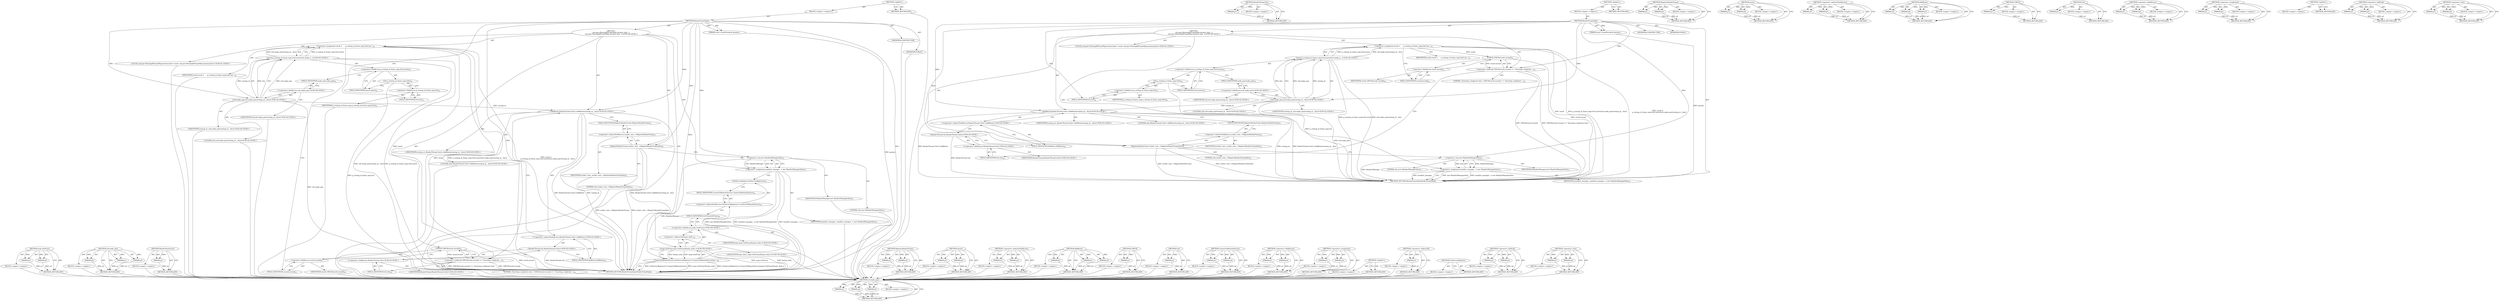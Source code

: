 digraph "&lt;operator&gt;.new" {
vulnerable_98 [label=<(METHOD,std.make_pair)>];
vulnerable_99 [label=<(PARAM,p1)>];
vulnerable_100 [label=<(PARAM,p2)>];
vulnerable_101 [label=<(PARAM,p3)>];
vulnerable_102 [label=<(BLOCK,&lt;empty&gt;,&lt;empty&gt;)>];
vulnerable_103 [label=<(METHOD_RETURN,ANY)>];
vulnerable_124 [label=<(METHOD,RenderThread.Get)>];
vulnerable_125 [label=<(PARAM,p1)>];
vulnerable_126 [label=<(BLOCK,&lt;empty&gt;,&lt;empty&gt;)>];
vulnerable_127 [label=<(METHOD_RETURN,ANY)>];
vulnerable_6 [label=<(METHOD,&lt;global&gt;)<SUB>1</SUB>>];
vulnerable_7 [label=<(BLOCK,&lt;empty&gt;,&lt;empty&gt;)<SUB>1</SUB>>];
vulnerable_8 [label=<(METHOD,RenderFrameImpl)<SUB>1</SUB>>];
vulnerable_9 [label=<(PARAM,const CreateParams&amp; params)<SUB>1</SUB>>];
vulnerable_10 [label="<(BLOCK,{
  std::pair&lt;RoutingIDFrameMap::iterator, bool...,{
  std::pair&lt;RoutingIDFrameMap::iterator, bool...)<SUB>40</SUB>>"];
vulnerable_11 [label="<(LOCAL,std.pair&lt;RoutingIDFrameMap.iterator,bool&gt; result: std.pair&lt;RoutingIDFrameMap.iterator,bool&gt;)<SUB>41</SUB>>"];
vulnerable_12 [label=<(&lt;operator&gt;.assignment,result =
      g_routing_id_frame_map.Get().ins...)<SUB>41</SUB>>];
vulnerable_13 [label=<(IDENTIFIER,result,result =
      g_routing_id_frame_map.Get().ins...)<SUB>41</SUB>>];
vulnerable_14 [label="<(insert,g_routing_id_frame_map.Get().insert(std::make_p...)<SUB>42</SUB>>"];
vulnerable_15 [label=<(&lt;operator&gt;.fieldAccess,g_routing_id_frame_map.Get().insert)<SUB>42</SUB>>];
vulnerable_16 [label=<(Get,g_routing_id_frame_map.Get())<SUB>42</SUB>>];
vulnerable_17 [label=<(&lt;operator&gt;.fieldAccess,g_routing_id_frame_map.Get)<SUB>42</SUB>>];
vulnerable_18 [label=<(IDENTIFIER,g_routing_id_frame_map,g_routing_id_frame_map.Get())<SUB>42</SUB>>];
vulnerable_19 [label=<(FIELD_IDENTIFIER,Get,Get)<SUB>42</SUB>>];
vulnerable_20 [label=<(FIELD_IDENTIFIER,insert,insert)<SUB>42</SUB>>];
vulnerable_21 [label="<(std.make_pair,std::make_pair(routing_id_, this))<SUB>42</SUB>>"];
vulnerable_22 [label="<(&lt;operator&gt;.fieldAccess,std::make_pair)<SUB>42</SUB>>"];
vulnerable_23 [label="<(IDENTIFIER,std,std::make_pair(routing_id_, this))<SUB>42</SUB>>"];
vulnerable_24 [label=<(FIELD_IDENTIFIER,make_pair,make_pair)<SUB>42</SUB>>];
vulnerable_25 [label="<(IDENTIFIER,routing_id_,std::make_pair(routing_id_, this))<SUB>42</SUB>>"];
vulnerable_26 [label="<(LITERAL,this,std::make_pair(routing_id_, this))<SUB>42</SUB>>"];
vulnerable_27 [label=<(&lt;operator&gt;.shiftLeft,CHECK(result.second) &lt;&lt; &quot;Inserting a duplicate ...)<SUB>43</SUB>>];
vulnerable_28 [label=<(CHECK,CHECK(result.second))<SUB>43</SUB>>];
vulnerable_29 [label=<(&lt;operator&gt;.fieldAccess,result.second)<SUB>43</SUB>>];
vulnerable_30 [label=<(IDENTIFIER,result,CHECK(result.second))<SUB>43</SUB>>];
vulnerable_31 [label=<(FIELD_IDENTIFIER,second,second)<SUB>43</SUB>>];
vulnerable_32 [label=<(LITERAL,&quot;Inserting a duplicate item.&quot;,CHECK(result.second) &lt;&lt; &quot;Inserting a duplicate ...)<SUB>43</SUB>>];
vulnerable_33 [label="<(AddRoute,RenderThread::Get()-&gt;AddRoute(routing_id_, this))<SUB>45</SUB>>"];
vulnerable_34 [label="<(&lt;operator&gt;.indirectFieldAccess,RenderThread::Get()-&gt;AddRoute)<SUB>45</SUB>>"];
vulnerable_35 [label="<(RenderThread.Get,RenderThread::Get())<SUB>45</SUB>>"];
vulnerable_36 [label="<(&lt;operator&gt;.fieldAccess,RenderThread::Get)<SUB>45</SUB>>"];
vulnerable_37 [label="<(IDENTIFIER,RenderThread,RenderThread::Get())<SUB>45</SUB>>"];
vulnerable_38 [label=<(FIELD_IDENTIFIER,Get,Get)<SUB>45</SUB>>];
vulnerable_39 [label=<(FIELD_IDENTIFIER,AddRoute,AddRoute)<SUB>45</SUB>>];
vulnerable_40 [label="<(IDENTIFIER,routing_id_,RenderThread::Get()-&gt;AddRoute(routing_id_, this))<SUB>45</SUB>>"];
vulnerable_41 [label="<(LITERAL,this,RenderThread::Get()-&gt;AddRoute(routing_id_, this))<SUB>45</SUB>>"];
vulnerable_42 [label=<(RegisterRenderFrame,render_view_-&gt;RegisterRenderFrame(this))<SUB>47</SUB>>];
vulnerable_43 [label=<(&lt;operator&gt;.indirectFieldAccess,render_view_-&gt;RegisterRenderFrame)<SUB>47</SUB>>];
vulnerable_44 [label=<(IDENTIFIER,render_view_,render_view_-&gt;RegisterRenderFrame(this))<SUB>47</SUB>>];
vulnerable_45 [label=<(FIELD_IDENTIFIER,RegisterRenderFrame,RegisterRenderFrame)<SUB>47</SUB>>];
vulnerable_46 [label=<(LITERAL,this,render_view_-&gt;RegisterRenderFrame(this))<SUB>47</SUB>>];
vulnerable_47 [label=<(&lt;operator&gt;.assignment,manifest_manager_ = new ManifestManager(this))<SUB>57</SUB>>];
vulnerable_48 [label=<(IDENTIFIER,manifest_manager_,manifest_manager_ = new ManifestManager(this))<SUB>57</SUB>>];
vulnerable_49 [label=<(&lt;operator&gt;.new,new ManifestManager(this))<SUB>57</SUB>>];
vulnerable_50 [label=<(IDENTIFIER,ManifestManager,new ManifestManager(this))<SUB>57</SUB>>];
vulnerable_51 [label=<(LITERAL,this,new ManifestManager(this))<SUB>57</SUB>>];
vulnerable_52 [label=<(MODIFIER,CONSTRUCTOR)>];
vulnerable_53 [label=<(MODIFIER,PUBLIC)>];
vulnerable_54 [label=<(METHOD_RETURN,RenderFrameImpl.RenderFrameImpl)<SUB>1</SUB>>];
vulnerable_56 [label=<(METHOD_RETURN,ANY)<SUB>1</SUB>>];
vulnerable_128 [label=<(METHOD,RegisterRenderFrame)>];
vulnerable_129 [label=<(PARAM,p1)>];
vulnerable_130 [label=<(PARAM,p2)>];
vulnerable_131 [label=<(BLOCK,&lt;empty&gt;,&lt;empty&gt;)>];
vulnerable_132 [label=<(METHOD_RETURN,ANY)>];
vulnerable_84 [label=<(METHOD,insert)>];
vulnerable_85 [label=<(PARAM,p1)>];
vulnerable_86 [label=<(PARAM,p2)>];
vulnerable_87 [label=<(BLOCK,&lt;empty&gt;,&lt;empty&gt;)>];
vulnerable_88 [label=<(METHOD_RETURN,ANY)>];
vulnerable_119 [label=<(METHOD,&lt;operator&gt;.indirectFieldAccess)>];
vulnerable_120 [label=<(PARAM,p1)>];
vulnerable_121 [label=<(PARAM,p2)>];
vulnerable_122 [label=<(BLOCK,&lt;empty&gt;,&lt;empty&gt;)>];
vulnerable_123 [label=<(METHOD_RETURN,ANY)>];
vulnerable_113 [label=<(METHOD,AddRoute)>];
vulnerable_114 [label=<(PARAM,p1)>];
vulnerable_115 [label=<(PARAM,p2)>];
vulnerable_116 [label=<(PARAM,p3)>];
vulnerable_117 [label=<(BLOCK,&lt;empty&gt;,&lt;empty&gt;)>];
vulnerable_118 [label=<(METHOD_RETURN,ANY)>];
vulnerable_109 [label=<(METHOD,CHECK)>];
vulnerable_110 [label=<(PARAM,p1)>];
vulnerable_111 [label=<(BLOCK,&lt;empty&gt;,&lt;empty&gt;)>];
vulnerable_112 [label=<(METHOD_RETURN,ANY)>];
vulnerable_94 [label=<(METHOD,Get)>];
vulnerable_95 [label=<(PARAM,p1)>];
vulnerable_96 [label=<(BLOCK,&lt;empty&gt;,&lt;empty&gt;)>];
vulnerable_97 [label=<(METHOD_RETURN,ANY)>];
vulnerable_89 [label=<(METHOD,&lt;operator&gt;.fieldAccess)>];
vulnerable_90 [label=<(PARAM,p1)>];
vulnerable_91 [label=<(PARAM,p2)>];
vulnerable_92 [label=<(BLOCK,&lt;empty&gt;,&lt;empty&gt;)>];
vulnerable_93 [label=<(METHOD_RETURN,ANY)>];
vulnerable_79 [label=<(METHOD,&lt;operator&gt;.assignment)>];
vulnerable_80 [label=<(PARAM,p1)>];
vulnerable_81 [label=<(PARAM,p2)>];
vulnerable_82 [label=<(BLOCK,&lt;empty&gt;,&lt;empty&gt;)>];
vulnerable_83 [label=<(METHOD_RETURN,ANY)>];
vulnerable_73 [label=<(METHOD,&lt;global&gt;)<SUB>1</SUB>>];
vulnerable_74 [label=<(BLOCK,&lt;empty&gt;,&lt;empty&gt;)>];
vulnerable_75 [label=<(METHOD_RETURN,ANY)>];
vulnerable_104 [label=<(METHOD,&lt;operator&gt;.shiftLeft)>];
vulnerable_105 [label=<(PARAM,p1)>];
vulnerable_106 [label=<(PARAM,p2)>];
vulnerable_107 [label=<(BLOCK,&lt;empty&gt;,&lt;empty&gt;)>];
vulnerable_108 [label=<(METHOD_RETURN,ANY)>];
vulnerable_133 [label=<(METHOD,&lt;operator&gt;.new)>];
vulnerable_134 [label=<(PARAM,p1)>];
vulnerable_135 [label=<(PARAM,p2)>];
vulnerable_136 [label=<(BLOCK,&lt;empty&gt;,&lt;empty&gt;)>];
vulnerable_137 [label=<(METHOD_RETURN,ANY)>];
fixed_156 [label=<(METHOD,mojo.GetProxy)>];
fixed_157 [label=<(PARAM,p1)>];
fixed_158 [label=<(PARAM,p2)>];
fixed_159 [label=<(BLOCK,&lt;empty&gt;,&lt;empty&gt;)>];
fixed_160 [label=<(METHOD_RETURN,ANY)>];
fixed_108 [label=<(METHOD,std.make_pair)>];
fixed_109 [label=<(PARAM,p1)>];
fixed_110 [label=<(PARAM,p2)>];
fixed_111 [label=<(PARAM,p3)>];
fixed_112 [label=<(BLOCK,&lt;empty&gt;,&lt;empty&gt;)>];
fixed_113 [label=<(METHOD_RETURN,ANY)>];
fixed_134 [label=<(METHOD,RenderThread.Get)>];
fixed_135 [label=<(PARAM,p1)>];
fixed_136 [label=<(BLOCK,&lt;empty&gt;,&lt;empty&gt;)>];
fixed_137 [label=<(METHOD_RETURN,ANY)>];
fixed_6 [label=<(METHOD,&lt;global&gt;)<SUB>1</SUB>>];
fixed_7 [label=<(BLOCK,&lt;empty&gt;,&lt;empty&gt;)<SUB>1</SUB>>];
fixed_8 [label=<(METHOD,RenderFrameImpl)<SUB>1</SUB>>];
fixed_9 [label=<(PARAM,const CreateParams&amp; params)<SUB>1</SUB>>];
fixed_10 [label="<(BLOCK,{
  std::pair&lt;RoutingIDFrameMap::iterator, bool...,{
  std::pair&lt;RoutingIDFrameMap::iterator, bool...)<SUB>40</SUB>>"];
fixed_11 [label="<(LOCAL,std.pair&lt;RoutingIDFrameMap.iterator,bool&gt; result: std.pair&lt;RoutingIDFrameMap.iterator,bool&gt;)<SUB>41</SUB>>"];
fixed_12 [label=<(&lt;operator&gt;.assignment,result =
      g_routing_id_frame_map.Get().ins...)<SUB>41</SUB>>];
fixed_13 [label=<(IDENTIFIER,result,result =
      g_routing_id_frame_map.Get().ins...)<SUB>41</SUB>>];
fixed_14 [label="<(insert,g_routing_id_frame_map.Get().insert(std::make_p...)<SUB>42</SUB>>"];
fixed_15 [label=<(&lt;operator&gt;.fieldAccess,g_routing_id_frame_map.Get().insert)<SUB>42</SUB>>];
fixed_16 [label=<(Get,g_routing_id_frame_map.Get())<SUB>42</SUB>>];
fixed_17 [label=<(&lt;operator&gt;.fieldAccess,g_routing_id_frame_map.Get)<SUB>42</SUB>>];
fixed_18 [label=<(IDENTIFIER,g_routing_id_frame_map,g_routing_id_frame_map.Get())<SUB>42</SUB>>];
fixed_19 [label=<(FIELD_IDENTIFIER,Get,Get)<SUB>42</SUB>>];
fixed_20 [label=<(FIELD_IDENTIFIER,insert,insert)<SUB>42</SUB>>];
fixed_21 [label="<(std.make_pair,std::make_pair(routing_id_, this))<SUB>42</SUB>>"];
fixed_22 [label="<(&lt;operator&gt;.fieldAccess,std::make_pair)<SUB>42</SUB>>"];
fixed_23 [label="<(IDENTIFIER,std,std::make_pair(routing_id_, this))<SUB>42</SUB>>"];
fixed_24 [label=<(FIELD_IDENTIFIER,make_pair,make_pair)<SUB>42</SUB>>];
fixed_25 [label="<(IDENTIFIER,routing_id_,std::make_pair(routing_id_, this))<SUB>42</SUB>>"];
fixed_26 [label="<(LITERAL,this,std::make_pair(routing_id_, this))<SUB>42</SUB>>"];
fixed_27 [label=<(&lt;operator&gt;.shiftLeft,CHECK(result.second) &lt;&lt; &quot;Inserting a duplicate ...)<SUB>43</SUB>>];
fixed_28 [label=<(CHECK,CHECK(result.second))<SUB>43</SUB>>];
fixed_29 [label=<(&lt;operator&gt;.fieldAccess,result.second)<SUB>43</SUB>>];
fixed_30 [label=<(IDENTIFIER,result,CHECK(result.second))<SUB>43</SUB>>];
fixed_31 [label=<(FIELD_IDENTIFIER,second,second)<SUB>43</SUB>>];
fixed_32 [label=<(LITERAL,&quot;Inserting a duplicate item.&quot;,CHECK(result.second) &lt;&lt; &quot;Inserting a duplicate ...)<SUB>43</SUB>>];
fixed_33 [label="<(AddRoute,RenderThread::Get()-&gt;AddRoute(routing_id_, this))<SUB>45</SUB>>"];
fixed_34 [label="<(&lt;operator&gt;.indirectFieldAccess,RenderThread::Get()-&gt;AddRoute)<SUB>45</SUB>>"];
fixed_35 [label="<(RenderThread.Get,RenderThread::Get())<SUB>45</SUB>>"];
fixed_36 [label="<(&lt;operator&gt;.fieldAccess,RenderThread::Get)<SUB>45</SUB>>"];
fixed_37 [label="<(IDENTIFIER,RenderThread,RenderThread::Get())<SUB>45</SUB>>"];
fixed_38 [label=<(FIELD_IDENTIFIER,Get,Get)<SUB>45</SUB>>];
fixed_39 [label=<(FIELD_IDENTIFIER,AddRoute,AddRoute)<SUB>45</SUB>>];
fixed_40 [label="<(IDENTIFIER,routing_id_,RenderThread::Get()-&gt;AddRoute(routing_id_, this))<SUB>45</SUB>>"];
fixed_41 [label="<(LITERAL,this,RenderThread::Get()-&gt;AddRoute(routing_id_, this))<SUB>45</SUB>>"];
fixed_42 [label=<(RegisterRenderFrame,render_view_-&gt;RegisterRenderFrame(this))<SUB>47</SUB>>];
fixed_43 [label=<(&lt;operator&gt;.indirectFieldAccess,render_view_-&gt;RegisterRenderFrame)<SUB>47</SUB>>];
fixed_44 [label=<(IDENTIFIER,render_view_,render_view_-&gt;RegisterRenderFrame(this))<SUB>47</SUB>>];
fixed_45 [label=<(FIELD_IDENTIFIER,RegisterRenderFrame,RegisterRenderFrame)<SUB>47</SUB>>];
fixed_46 [label=<(LITERAL,this,render_view_-&gt;RegisterRenderFrame(this))<SUB>47</SUB>>];
fixed_47 [label=<(&lt;operator&gt;.assignment,manifest_manager_ = new ManifestManager(this))<SUB>57</SUB>>];
fixed_48 [label=<(IDENTIFIER,manifest_manager_,manifest_manager_ = new ManifestManager(this))<SUB>57</SUB>>];
fixed_49 [label=<(&lt;operator&gt;.new,new ManifestManager(this))<SUB>57</SUB>>];
fixed_50 [label=<(IDENTIFIER,ManifestManager,new ManifestManager(this))<SUB>57</SUB>>];
fixed_51 [label=<(LITERAL,this,new ManifestManager(this))<SUB>57</SUB>>];
fixed_52 [label=<(ConnectToRemoteService,GetServiceRegistry()-&gt;ConnectToRemoteService(mo...)<SUB>59</SUB>>];
fixed_53 [label=<(&lt;operator&gt;.indirectFieldAccess,GetServiceRegistry()-&gt;ConnectToRemoteService)<SUB>59</SUB>>];
fixed_54 [label=<(GetServiceRegistry,GetServiceRegistry())<SUB>59</SUB>>];
fixed_55 [label=<(FIELD_IDENTIFIER,ConnectToRemoteService,ConnectToRemoteService)<SUB>59</SUB>>];
fixed_56 [label="<(mojo.GetProxy,mojo::GetProxy(&amp;mojo_shell_))<SUB>59</SUB>>"];
fixed_57 [label="<(&lt;operator&gt;.fieldAccess,mojo::GetProxy)<SUB>59</SUB>>"];
fixed_58 [label="<(IDENTIFIER,mojo,mojo::GetProxy(&amp;mojo_shell_))<SUB>59</SUB>>"];
fixed_59 [label=<(FIELD_IDENTIFIER,GetProxy,GetProxy)<SUB>59</SUB>>];
fixed_60 [label=<(&lt;operator&gt;.addressOf,&amp;mojo_shell_)<SUB>59</SUB>>];
fixed_61 [label="<(IDENTIFIER,mojo_shell_,mojo::GetProxy(&amp;mojo_shell_))<SUB>59</SUB>>"];
fixed_62 [label=<(MODIFIER,CONSTRUCTOR)>];
fixed_63 [label=<(MODIFIER,PUBLIC)>];
fixed_64 [label=<(METHOD_RETURN,RenderFrameImpl.RenderFrameImpl)<SUB>1</SUB>>];
fixed_66 [label=<(METHOD_RETURN,ANY)<SUB>1</SUB>>];
fixed_138 [label=<(METHOD,RegisterRenderFrame)>];
fixed_139 [label=<(PARAM,p1)>];
fixed_140 [label=<(PARAM,p2)>];
fixed_141 [label=<(BLOCK,&lt;empty&gt;,&lt;empty&gt;)>];
fixed_142 [label=<(METHOD_RETURN,ANY)>];
fixed_94 [label=<(METHOD,insert)>];
fixed_95 [label=<(PARAM,p1)>];
fixed_96 [label=<(PARAM,p2)>];
fixed_97 [label=<(BLOCK,&lt;empty&gt;,&lt;empty&gt;)>];
fixed_98 [label=<(METHOD_RETURN,ANY)>];
fixed_129 [label=<(METHOD,&lt;operator&gt;.indirectFieldAccess)>];
fixed_130 [label=<(PARAM,p1)>];
fixed_131 [label=<(PARAM,p2)>];
fixed_132 [label=<(BLOCK,&lt;empty&gt;,&lt;empty&gt;)>];
fixed_133 [label=<(METHOD_RETURN,ANY)>];
fixed_123 [label=<(METHOD,AddRoute)>];
fixed_124 [label=<(PARAM,p1)>];
fixed_125 [label=<(PARAM,p2)>];
fixed_126 [label=<(PARAM,p3)>];
fixed_127 [label=<(BLOCK,&lt;empty&gt;,&lt;empty&gt;)>];
fixed_128 [label=<(METHOD_RETURN,ANY)>];
fixed_119 [label=<(METHOD,CHECK)>];
fixed_120 [label=<(PARAM,p1)>];
fixed_121 [label=<(BLOCK,&lt;empty&gt;,&lt;empty&gt;)>];
fixed_122 [label=<(METHOD_RETURN,ANY)>];
fixed_104 [label=<(METHOD,Get)>];
fixed_105 [label=<(PARAM,p1)>];
fixed_106 [label=<(BLOCK,&lt;empty&gt;,&lt;empty&gt;)>];
fixed_107 [label=<(METHOD_RETURN,ANY)>];
fixed_148 [label=<(METHOD,ConnectToRemoteService)>];
fixed_149 [label=<(PARAM,p1)>];
fixed_150 [label=<(PARAM,p2)>];
fixed_151 [label=<(BLOCK,&lt;empty&gt;,&lt;empty&gt;)>];
fixed_152 [label=<(METHOD_RETURN,ANY)>];
fixed_99 [label=<(METHOD,&lt;operator&gt;.fieldAccess)>];
fixed_100 [label=<(PARAM,p1)>];
fixed_101 [label=<(PARAM,p2)>];
fixed_102 [label=<(BLOCK,&lt;empty&gt;,&lt;empty&gt;)>];
fixed_103 [label=<(METHOD_RETURN,ANY)>];
fixed_89 [label=<(METHOD,&lt;operator&gt;.assignment)>];
fixed_90 [label=<(PARAM,p1)>];
fixed_91 [label=<(PARAM,p2)>];
fixed_92 [label=<(BLOCK,&lt;empty&gt;,&lt;empty&gt;)>];
fixed_93 [label=<(METHOD_RETURN,ANY)>];
fixed_83 [label=<(METHOD,&lt;global&gt;)<SUB>1</SUB>>];
fixed_84 [label=<(BLOCK,&lt;empty&gt;,&lt;empty&gt;)>];
fixed_85 [label=<(METHOD_RETURN,ANY)>];
fixed_161 [label=<(METHOD,&lt;operator&gt;.addressOf)>];
fixed_162 [label=<(PARAM,p1)>];
fixed_163 [label=<(BLOCK,&lt;empty&gt;,&lt;empty&gt;)>];
fixed_164 [label=<(METHOD_RETURN,ANY)>];
fixed_153 [label=<(METHOD,GetServiceRegistry)>];
fixed_154 [label=<(BLOCK,&lt;empty&gt;,&lt;empty&gt;)>];
fixed_155 [label=<(METHOD_RETURN,ANY)>];
fixed_114 [label=<(METHOD,&lt;operator&gt;.shiftLeft)>];
fixed_115 [label=<(PARAM,p1)>];
fixed_116 [label=<(PARAM,p2)>];
fixed_117 [label=<(BLOCK,&lt;empty&gt;,&lt;empty&gt;)>];
fixed_118 [label=<(METHOD_RETURN,ANY)>];
fixed_143 [label=<(METHOD,&lt;operator&gt;.new)>];
fixed_144 [label=<(PARAM,p1)>];
fixed_145 [label=<(PARAM,p2)>];
fixed_146 [label=<(BLOCK,&lt;empty&gt;,&lt;empty&gt;)>];
fixed_147 [label=<(METHOD_RETURN,ANY)>];
vulnerable_98 -> vulnerable_99  [key=0, label="AST: "];
vulnerable_98 -> vulnerable_99  [key=1, label="DDG: "];
vulnerable_98 -> vulnerable_102  [key=0, label="AST: "];
vulnerable_98 -> vulnerable_100  [key=0, label="AST: "];
vulnerable_98 -> vulnerable_100  [key=1, label="DDG: "];
vulnerable_98 -> vulnerable_103  [key=0, label="AST: "];
vulnerable_98 -> vulnerable_103  [key=1, label="CFG: "];
vulnerable_98 -> vulnerable_101  [key=0, label="AST: "];
vulnerable_98 -> vulnerable_101  [key=1, label="DDG: "];
vulnerable_99 -> vulnerable_103  [key=0, label="DDG: p1"];
vulnerable_100 -> vulnerable_103  [key=0, label="DDG: p2"];
vulnerable_101 -> vulnerable_103  [key=0, label="DDG: p3"];
vulnerable_124 -> vulnerable_125  [key=0, label="AST: "];
vulnerable_124 -> vulnerable_125  [key=1, label="DDG: "];
vulnerable_124 -> vulnerable_126  [key=0, label="AST: "];
vulnerable_124 -> vulnerable_127  [key=0, label="AST: "];
vulnerable_124 -> vulnerable_127  [key=1, label="CFG: "];
vulnerable_125 -> vulnerable_127  [key=0, label="DDG: p1"];
vulnerable_6 -> vulnerable_7  [key=0, label="AST: "];
vulnerable_6 -> vulnerable_56  [key=0, label="AST: "];
vulnerable_6 -> vulnerable_56  [key=1, label="CFG: "];
vulnerable_7 -> vulnerable_8  [key=0, label="AST: "];
vulnerable_8 -> vulnerable_9  [key=0, label="AST: "];
vulnerable_8 -> vulnerable_9  [key=1, label="DDG: "];
vulnerable_8 -> vulnerable_10  [key=0, label="AST: "];
vulnerable_8 -> vulnerable_52  [key=0, label="AST: "];
vulnerable_8 -> vulnerable_53  [key=0, label="AST: "];
vulnerable_8 -> vulnerable_54  [key=0, label="AST: "];
vulnerable_8 -> vulnerable_19  [key=0, label="CFG: "];
vulnerable_8 -> vulnerable_27  [key=0, label="DDG: "];
vulnerable_8 -> vulnerable_33  [key=0, label="DDG: "];
vulnerable_8 -> vulnerable_42  [key=0, label="DDG: "];
vulnerable_8 -> vulnerable_49  [key=0, label="DDG: "];
vulnerable_8 -> vulnerable_21  [key=0, label="DDG: "];
vulnerable_9 -> vulnerable_54  [key=0, label="DDG: params"];
vulnerable_10 -> vulnerable_11  [key=0, label="AST: "];
vulnerable_10 -> vulnerable_12  [key=0, label="AST: "];
vulnerable_10 -> vulnerable_27  [key=0, label="AST: "];
vulnerable_10 -> vulnerable_33  [key=0, label="AST: "];
vulnerable_10 -> vulnerable_42  [key=0, label="AST: "];
vulnerable_10 -> vulnerable_47  [key=0, label="AST: "];
vulnerable_12 -> vulnerable_13  [key=0, label="AST: "];
vulnerable_12 -> vulnerable_14  [key=0, label="AST: "];
vulnerable_12 -> vulnerable_31  [key=0, label="CFG: "];
vulnerable_12 -> vulnerable_54  [key=0, label="DDG: result"];
vulnerable_12 -> vulnerable_54  [key=1, label="DDG: g_routing_id_frame_map.Get().insert(std::make_pair(routing_id_, this))"];
vulnerable_12 -> vulnerable_54  [key=2, label="DDG: result =
      g_routing_id_frame_map.Get().insert(std::make_pair(routing_id_, this))"];
vulnerable_12 -> vulnerable_28  [key=0, label="DDG: result"];
vulnerable_14 -> vulnerable_15  [key=0, label="AST: "];
vulnerable_14 -> vulnerable_21  [key=0, label="AST: "];
vulnerable_14 -> vulnerable_12  [key=0, label="CFG: "];
vulnerable_14 -> vulnerable_12  [key=1, label="DDG: g_routing_id_frame_map.Get().insert"];
vulnerable_14 -> vulnerable_12  [key=2, label="DDG: std::make_pair(routing_id_, this)"];
vulnerable_14 -> vulnerable_54  [key=0, label="DDG: g_routing_id_frame_map.Get().insert"];
vulnerable_14 -> vulnerable_54  [key=1, label="DDG: std::make_pair(routing_id_, this)"];
vulnerable_15 -> vulnerable_16  [key=0, label="AST: "];
vulnerable_15 -> vulnerable_20  [key=0, label="AST: "];
vulnerable_15 -> vulnerable_24  [key=0, label="CFG: "];
vulnerable_16 -> vulnerable_17  [key=0, label="AST: "];
vulnerable_16 -> vulnerable_20  [key=0, label="CFG: "];
vulnerable_16 -> vulnerable_54  [key=0, label="DDG: g_routing_id_frame_map.Get"];
vulnerable_17 -> vulnerable_18  [key=0, label="AST: "];
vulnerable_17 -> vulnerable_19  [key=0, label="AST: "];
vulnerable_17 -> vulnerable_16  [key=0, label="CFG: "];
vulnerable_19 -> vulnerable_17  [key=0, label="CFG: "];
vulnerable_20 -> vulnerable_15  [key=0, label="CFG: "];
vulnerable_21 -> vulnerable_22  [key=0, label="AST: "];
vulnerable_21 -> vulnerable_25  [key=0, label="AST: "];
vulnerable_21 -> vulnerable_26  [key=0, label="AST: "];
vulnerable_21 -> vulnerable_14  [key=0, label="CFG: "];
vulnerable_21 -> vulnerable_14  [key=1, label="DDG: std::make_pair"];
vulnerable_21 -> vulnerable_14  [key=2, label="DDG: routing_id_"];
vulnerable_21 -> vulnerable_14  [key=3, label="DDG: this"];
vulnerable_21 -> vulnerable_54  [key=0, label="DDG: std::make_pair"];
vulnerable_21 -> vulnerable_33  [key=0, label="DDG: routing_id_"];
vulnerable_22 -> vulnerable_23  [key=0, label="AST: "];
vulnerable_22 -> vulnerable_24  [key=0, label="AST: "];
vulnerable_22 -> vulnerable_21  [key=0, label="CFG: "];
vulnerable_24 -> vulnerable_22  [key=0, label="CFG: "];
vulnerable_27 -> vulnerable_28  [key=0, label="AST: "];
vulnerable_27 -> vulnerable_32  [key=0, label="AST: "];
vulnerable_27 -> vulnerable_38  [key=0, label="CFG: "];
vulnerable_27 -> vulnerable_54  [key=0, label="DDG: CHECK(result.second)"];
vulnerable_27 -> vulnerable_54  [key=1, label="DDG: CHECK(result.second) &lt;&lt; &quot;Inserting a duplicate item.&quot;"];
vulnerable_28 -> vulnerable_29  [key=0, label="AST: "];
vulnerable_28 -> vulnerable_27  [key=0, label="CFG: "];
vulnerable_28 -> vulnerable_27  [key=1, label="DDG: result.second"];
vulnerable_28 -> vulnerable_54  [key=0, label="DDG: result.second"];
vulnerable_29 -> vulnerable_30  [key=0, label="AST: "];
vulnerable_29 -> vulnerable_31  [key=0, label="AST: "];
vulnerable_29 -> vulnerable_28  [key=0, label="CFG: "];
vulnerable_31 -> vulnerable_29  [key=0, label="CFG: "];
vulnerable_33 -> vulnerable_34  [key=0, label="AST: "];
vulnerable_33 -> vulnerable_40  [key=0, label="AST: "];
vulnerable_33 -> vulnerable_41  [key=0, label="AST: "];
vulnerable_33 -> vulnerable_45  [key=0, label="CFG: "];
vulnerable_33 -> vulnerable_54  [key=0, label="DDG: RenderThread::Get()-&gt;AddRoute"];
vulnerable_33 -> vulnerable_54  [key=1, label="DDG: routing_id_"];
vulnerable_33 -> vulnerable_54  [key=2, label="DDG: RenderThread::Get()-&gt;AddRoute(routing_id_, this)"];
vulnerable_34 -> vulnerable_35  [key=0, label="AST: "];
vulnerable_34 -> vulnerable_39  [key=0, label="AST: "];
vulnerable_34 -> vulnerable_33  [key=0, label="CFG: "];
vulnerable_35 -> vulnerable_36  [key=0, label="AST: "];
vulnerable_35 -> vulnerable_39  [key=0, label="CFG: "];
vulnerable_35 -> vulnerable_54  [key=0, label="DDG: RenderThread::Get"];
vulnerable_36 -> vulnerable_37  [key=0, label="AST: "];
vulnerable_36 -> vulnerable_38  [key=0, label="AST: "];
vulnerable_36 -> vulnerable_35  [key=0, label="CFG: "];
vulnerable_38 -> vulnerable_36  [key=0, label="CFG: "];
vulnerable_39 -> vulnerable_34  [key=0, label="CFG: "];
vulnerable_42 -> vulnerable_43  [key=0, label="AST: "];
vulnerable_42 -> vulnerable_46  [key=0, label="AST: "];
vulnerable_42 -> vulnerable_49  [key=0, label="CFG: "];
vulnerable_42 -> vulnerable_54  [key=0, label="DDG: render_view_-&gt;RegisterRenderFrame"];
vulnerable_42 -> vulnerable_54  [key=1, label="DDG: render_view_-&gt;RegisterRenderFrame(this)"];
vulnerable_43 -> vulnerable_44  [key=0, label="AST: "];
vulnerable_43 -> vulnerable_45  [key=0, label="AST: "];
vulnerable_43 -> vulnerable_42  [key=0, label="CFG: "];
vulnerable_45 -> vulnerable_43  [key=0, label="CFG: "];
vulnerable_47 -> vulnerable_48  [key=0, label="AST: "];
vulnerable_47 -> vulnerable_49  [key=0, label="AST: "];
vulnerable_47 -> vulnerable_54  [key=0, label="CFG: "];
vulnerable_47 -> vulnerable_54  [key=1, label="DDG: new ManifestManager(this)"];
vulnerable_47 -> vulnerable_54  [key=2, label="DDG: manifest_manager_ = new ManifestManager(this)"];
vulnerable_47 -> vulnerable_54  [key=3, label="DDG: manifest_manager_"];
vulnerable_49 -> vulnerable_50  [key=0, label="AST: "];
vulnerable_49 -> vulnerable_51  [key=0, label="AST: "];
vulnerable_49 -> vulnerable_47  [key=0, label="CFG: "];
vulnerable_49 -> vulnerable_47  [key=1, label="DDG: ManifestManager"];
vulnerable_49 -> vulnerable_47  [key=2, label="DDG: this"];
vulnerable_49 -> vulnerable_54  [key=0, label="DDG: ManifestManager"];
vulnerable_128 -> vulnerable_129  [key=0, label="AST: "];
vulnerable_128 -> vulnerable_129  [key=1, label="DDG: "];
vulnerable_128 -> vulnerable_131  [key=0, label="AST: "];
vulnerable_128 -> vulnerable_130  [key=0, label="AST: "];
vulnerable_128 -> vulnerable_130  [key=1, label="DDG: "];
vulnerable_128 -> vulnerable_132  [key=0, label="AST: "];
vulnerable_128 -> vulnerable_132  [key=1, label="CFG: "];
vulnerable_129 -> vulnerable_132  [key=0, label="DDG: p1"];
vulnerable_130 -> vulnerable_132  [key=0, label="DDG: p2"];
vulnerable_84 -> vulnerable_85  [key=0, label="AST: "];
vulnerable_84 -> vulnerable_85  [key=1, label="DDG: "];
vulnerable_84 -> vulnerable_87  [key=0, label="AST: "];
vulnerable_84 -> vulnerable_86  [key=0, label="AST: "];
vulnerable_84 -> vulnerable_86  [key=1, label="DDG: "];
vulnerable_84 -> vulnerable_88  [key=0, label="AST: "];
vulnerable_84 -> vulnerable_88  [key=1, label="CFG: "];
vulnerable_85 -> vulnerable_88  [key=0, label="DDG: p1"];
vulnerable_86 -> vulnerable_88  [key=0, label="DDG: p2"];
vulnerable_119 -> vulnerable_120  [key=0, label="AST: "];
vulnerable_119 -> vulnerable_120  [key=1, label="DDG: "];
vulnerable_119 -> vulnerable_122  [key=0, label="AST: "];
vulnerable_119 -> vulnerable_121  [key=0, label="AST: "];
vulnerable_119 -> vulnerable_121  [key=1, label="DDG: "];
vulnerable_119 -> vulnerable_123  [key=0, label="AST: "];
vulnerable_119 -> vulnerable_123  [key=1, label="CFG: "];
vulnerable_120 -> vulnerable_123  [key=0, label="DDG: p1"];
vulnerable_121 -> vulnerable_123  [key=0, label="DDG: p2"];
vulnerable_113 -> vulnerable_114  [key=0, label="AST: "];
vulnerable_113 -> vulnerable_114  [key=1, label="DDG: "];
vulnerable_113 -> vulnerable_117  [key=0, label="AST: "];
vulnerable_113 -> vulnerable_115  [key=0, label="AST: "];
vulnerable_113 -> vulnerable_115  [key=1, label="DDG: "];
vulnerable_113 -> vulnerable_118  [key=0, label="AST: "];
vulnerable_113 -> vulnerable_118  [key=1, label="CFG: "];
vulnerable_113 -> vulnerable_116  [key=0, label="AST: "];
vulnerable_113 -> vulnerable_116  [key=1, label="DDG: "];
vulnerable_114 -> vulnerable_118  [key=0, label="DDG: p1"];
vulnerable_115 -> vulnerable_118  [key=0, label="DDG: p2"];
vulnerable_116 -> vulnerable_118  [key=0, label="DDG: p3"];
vulnerable_109 -> vulnerable_110  [key=0, label="AST: "];
vulnerable_109 -> vulnerable_110  [key=1, label="DDG: "];
vulnerable_109 -> vulnerable_111  [key=0, label="AST: "];
vulnerable_109 -> vulnerable_112  [key=0, label="AST: "];
vulnerable_109 -> vulnerable_112  [key=1, label="CFG: "];
vulnerable_110 -> vulnerable_112  [key=0, label="DDG: p1"];
vulnerable_94 -> vulnerable_95  [key=0, label="AST: "];
vulnerable_94 -> vulnerable_95  [key=1, label="DDG: "];
vulnerable_94 -> vulnerable_96  [key=0, label="AST: "];
vulnerable_94 -> vulnerable_97  [key=0, label="AST: "];
vulnerable_94 -> vulnerable_97  [key=1, label="CFG: "];
vulnerable_95 -> vulnerable_97  [key=0, label="DDG: p1"];
vulnerable_89 -> vulnerable_90  [key=0, label="AST: "];
vulnerable_89 -> vulnerable_90  [key=1, label="DDG: "];
vulnerable_89 -> vulnerable_92  [key=0, label="AST: "];
vulnerable_89 -> vulnerable_91  [key=0, label="AST: "];
vulnerable_89 -> vulnerable_91  [key=1, label="DDG: "];
vulnerable_89 -> vulnerable_93  [key=0, label="AST: "];
vulnerable_89 -> vulnerable_93  [key=1, label="CFG: "];
vulnerable_90 -> vulnerable_93  [key=0, label="DDG: p1"];
vulnerable_91 -> vulnerable_93  [key=0, label="DDG: p2"];
vulnerable_79 -> vulnerable_80  [key=0, label="AST: "];
vulnerable_79 -> vulnerable_80  [key=1, label="DDG: "];
vulnerable_79 -> vulnerable_82  [key=0, label="AST: "];
vulnerable_79 -> vulnerable_81  [key=0, label="AST: "];
vulnerable_79 -> vulnerable_81  [key=1, label="DDG: "];
vulnerable_79 -> vulnerable_83  [key=0, label="AST: "];
vulnerable_79 -> vulnerable_83  [key=1, label="CFG: "];
vulnerable_80 -> vulnerable_83  [key=0, label="DDG: p1"];
vulnerable_81 -> vulnerable_83  [key=0, label="DDG: p2"];
vulnerable_73 -> vulnerable_74  [key=0, label="AST: "];
vulnerable_73 -> vulnerable_75  [key=0, label="AST: "];
vulnerable_73 -> vulnerable_75  [key=1, label="CFG: "];
vulnerable_104 -> vulnerable_105  [key=0, label="AST: "];
vulnerable_104 -> vulnerable_105  [key=1, label="DDG: "];
vulnerable_104 -> vulnerable_107  [key=0, label="AST: "];
vulnerable_104 -> vulnerable_106  [key=0, label="AST: "];
vulnerable_104 -> vulnerable_106  [key=1, label="DDG: "];
vulnerable_104 -> vulnerable_108  [key=0, label="AST: "];
vulnerable_104 -> vulnerable_108  [key=1, label="CFG: "];
vulnerable_105 -> vulnerable_108  [key=0, label="DDG: p1"];
vulnerable_106 -> vulnerable_108  [key=0, label="DDG: p2"];
vulnerable_133 -> vulnerable_134  [key=0, label="AST: "];
vulnerable_133 -> vulnerable_134  [key=1, label="DDG: "];
vulnerable_133 -> vulnerable_136  [key=0, label="AST: "];
vulnerable_133 -> vulnerable_135  [key=0, label="AST: "];
vulnerable_133 -> vulnerable_135  [key=1, label="DDG: "];
vulnerable_133 -> vulnerable_137  [key=0, label="AST: "];
vulnerable_133 -> vulnerable_137  [key=1, label="CFG: "];
vulnerable_134 -> vulnerable_137  [key=0, label="DDG: p1"];
vulnerable_135 -> vulnerable_137  [key=0, label="DDG: p2"];
fixed_156 -> fixed_157  [key=0, label="AST: "];
fixed_156 -> fixed_157  [key=1, label="DDG: "];
fixed_156 -> fixed_159  [key=0, label="AST: "];
fixed_156 -> fixed_158  [key=0, label="AST: "];
fixed_156 -> fixed_158  [key=1, label="DDG: "];
fixed_156 -> fixed_160  [key=0, label="AST: "];
fixed_156 -> fixed_160  [key=1, label="CFG: "];
fixed_157 -> fixed_160  [key=0, label="DDG: p1"];
fixed_158 -> fixed_160  [key=0, label="DDG: p2"];
fixed_159 -> vulnerable_98  [key=0];
fixed_160 -> vulnerable_98  [key=0];
fixed_108 -> fixed_109  [key=0, label="AST: "];
fixed_108 -> fixed_109  [key=1, label="DDG: "];
fixed_108 -> fixed_112  [key=0, label="AST: "];
fixed_108 -> fixed_110  [key=0, label="AST: "];
fixed_108 -> fixed_110  [key=1, label="DDG: "];
fixed_108 -> fixed_113  [key=0, label="AST: "];
fixed_108 -> fixed_113  [key=1, label="CFG: "];
fixed_108 -> fixed_111  [key=0, label="AST: "];
fixed_108 -> fixed_111  [key=1, label="DDG: "];
fixed_109 -> fixed_113  [key=0, label="DDG: p1"];
fixed_110 -> fixed_113  [key=0, label="DDG: p2"];
fixed_111 -> fixed_113  [key=0, label="DDG: p3"];
fixed_112 -> vulnerable_98  [key=0];
fixed_113 -> vulnerable_98  [key=0];
fixed_134 -> fixed_135  [key=0, label="AST: "];
fixed_134 -> fixed_135  [key=1, label="DDG: "];
fixed_134 -> fixed_136  [key=0, label="AST: "];
fixed_134 -> fixed_137  [key=0, label="AST: "];
fixed_134 -> fixed_137  [key=1, label="CFG: "];
fixed_135 -> fixed_137  [key=0, label="DDG: p1"];
fixed_136 -> vulnerable_98  [key=0];
fixed_137 -> vulnerable_98  [key=0];
fixed_6 -> fixed_7  [key=0, label="AST: "];
fixed_6 -> fixed_66  [key=0, label="AST: "];
fixed_6 -> fixed_66  [key=1, label="CFG: "];
fixed_7 -> fixed_8  [key=0, label="AST: "];
fixed_8 -> fixed_9  [key=0, label="AST: "];
fixed_8 -> fixed_9  [key=1, label="DDG: "];
fixed_8 -> fixed_10  [key=0, label="AST: "];
fixed_8 -> fixed_62  [key=0, label="AST: "];
fixed_8 -> fixed_63  [key=0, label="AST: "];
fixed_8 -> fixed_64  [key=0, label="AST: "];
fixed_8 -> fixed_19  [key=0, label="CFG: "];
fixed_8 -> fixed_27  [key=0, label="DDG: "];
fixed_8 -> fixed_33  [key=0, label="DDG: "];
fixed_8 -> fixed_42  [key=0, label="DDG: "];
fixed_8 -> fixed_49  [key=0, label="DDG: "];
fixed_8 -> fixed_56  [key=0, label="DDG: "];
fixed_8 -> fixed_21  [key=0, label="DDG: "];
fixed_9 -> fixed_64  [key=0, label="DDG: params"];
fixed_10 -> fixed_11  [key=0, label="AST: "];
fixed_10 -> fixed_12  [key=0, label="AST: "];
fixed_10 -> fixed_27  [key=0, label="AST: "];
fixed_10 -> fixed_33  [key=0, label="AST: "];
fixed_10 -> fixed_42  [key=0, label="AST: "];
fixed_10 -> fixed_47  [key=0, label="AST: "];
fixed_10 -> fixed_52  [key=0, label="AST: "];
fixed_11 -> vulnerable_98  [key=0];
fixed_12 -> fixed_13  [key=0, label="AST: "];
fixed_12 -> fixed_14  [key=0, label="AST: "];
fixed_12 -> fixed_31  [key=0, label="CFG: "];
fixed_12 -> fixed_64  [key=0, label="DDG: result"];
fixed_12 -> fixed_64  [key=1, label="DDG: g_routing_id_frame_map.Get().insert(std::make_pair(routing_id_, this))"];
fixed_12 -> fixed_64  [key=2, label="DDG: result =
      g_routing_id_frame_map.Get().insert(std::make_pair(routing_id_, this))"];
fixed_12 -> fixed_28  [key=0, label="DDG: result"];
fixed_13 -> vulnerable_98  [key=0];
fixed_14 -> fixed_15  [key=0, label="AST: "];
fixed_14 -> fixed_21  [key=0, label="AST: "];
fixed_14 -> fixed_12  [key=0, label="CFG: "];
fixed_14 -> fixed_12  [key=1, label="DDG: g_routing_id_frame_map.Get().insert"];
fixed_14 -> fixed_12  [key=2, label="DDG: std::make_pair(routing_id_, this)"];
fixed_14 -> fixed_64  [key=0, label="DDG: g_routing_id_frame_map.Get().insert"];
fixed_14 -> fixed_64  [key=1, label="DDG: std::make_pair(routing_id_, this)"];
fixed_15 -> fixed_16  [key=0, label="AST: "];
fixed_15 -> fixed_20  [key=0, label="AST: "];
fixed_15 -> fixed_24  [key=0, label="CFG: "];
fixed_16 -> fixed_17  [key=0, label="AST: "];
fixed_16 -> fixed_20  [key=0, label="CFG: "];
fixed_16 -> fixed_64  [key=0, label="DDG: g_routing_id_frame_map.Get"];
fixed_17 -> fixed_18  [key=0, label="AST: "];
fixed_17 -> fixed_19  [key=0, label="AST: "];
fixed_17 -> fixed_16  [key=0, label="CFG: "];
fixed_18 -> vulnerable_98  [key=0];
fixed_19 -> fixed_17  [key=0, label="CFG: "];
fixed_20 -> fixed_15  [key=0, label="CFG: "];
fixed_21 -> fixed_22  [key=0, label="AST: "];
fixed_21 -> fixed_25  [key=0, label="AST: "];
fixed_21 -> fixed_26  [key=0, label="AST: "];
fixed_21 -> fixed_14  [key=0, label="CFG: "];
fixed_21 -> fixed_14  [key=1, label="DDG: std::make_pair"];
fixed_21 -> fixed_14  [key=2, label="DDG: routing_id_"];
fixed_21 -> fixed_14  [key=3, label="DDG: this"];
fixed_21 -> fixed_64  [key=0, label="DDG: std::make_pair"];
fixed_21 -> fixed_33  [key=0, label="DDG: routing_id_"];
fixed_22 -> fixed_23  [key=0, label="AST: "];
fixed_22 -> fixed_24  [key=0, label="AST: "];
fixed_22 -> fixed_21  [key=0, label="CFG: "];
fixed_23 -> vulnerable_98  [key=0];
fixed_24 -> fixed_22  [key=0, label="CFG: "];
fixed_25 -> vulnerable_98  [key=0];
fixed_26 -> vulnerable_98  [key=0];
fixed_27 -> fixed_28  [key=0, label="AST: "];
fixed_27 -> fixed_32  [key=0, label="AST: "];
fixed_27 -> fixed_38  [key=0, label="CFG: "];
fixed_27 -> fixed_64  [key=0, label="DDG: CHECK(result.second)"];
fixed_27 -> fixed_64  [key=1, label="DDG: CHECK(result.second) &lt;&lt; &quot;Inserting a duplicate item.&quot;"];
fixed_28 -> fixed_29  [key=0, label="AST: "];
fixed_28 -> fixed_27  [key=0, label="CFG: "];
fixed_28 -> fixed_27  [key=1, label="DDG: result.second"];
fixed_28 -> fixed_64  [key=0, label="DDG: result.second"];
fixed_29 -> fixed_30  [key=0, label="AST: "];
fixed_29 -> fixed_31  [key=0, label="AST: "];
fixed_29 -> fixed_28  [key=0, label="CFG: "];
fixed_30 -> vulnerable_98  [key=0];
fixed_31 -> fixed_29  [key=0, label="CFG: "];
fixed_32 -> vulnerable_98  [key=0];
fixed_33 -> fixed_34  [key=0, label="AST: "];
fixed_33 -> fixed_40  [key=0, label="AST: "];
fixed_33 -> fixed_41  [key=0, label="AST: "];
fixed_33 -> fixed_45  [key=0, label="CFG: "];
fixed_33 -> fixed_64  [key=0, label="DDG: RenderThread::Get()-&gt;AddRoute"];
fixed_33 -> fixed_64  [key=1, label="DDG: routing_id_"];
fixed_33 -> fixed_64  [key=2, label="DDG: RenderThread::Get()-&gt;AddRoute(routing_id_, this)"];
fixed_34 -> fixed_35  [key=0, label="AST: "];
fixed_34 -> fixed_39  [key=0, label="AST: "];
fixed_34 -> fixed_33  [key=0, label="CFG: "];
fixed_35 -> fixed_36  [key=0, label="AST: "];
fixed_35 -> fixed_39  [key=0, label="CFG: "];
fixed_35 -> fixed_64  [key=0, label="DDG: RenderThread::Get"];
fixed_36 -> fixed_37  [key=0, label="AST: "];
fixed_36 -> fixed_38  [key=0, label="AST: "];
fixed_36 -> fixed_35  [key=0, label="CFG: "];
fixed_37 -> vulnerable_98  [key=0];
fixed_38 -> fixed_36  [key=0, label="CFG: "];
fixed_39 -> fixed_34  [key=0, label="CFG: "];
fixed_40 -> vulnerable_98  [key=0];
fixed_41 -> vulnerable_98  [key=0];
fixed_42 -> fixed_43  [key=0, label="AST: "];
fixed_42 -> fixed_46  [key=0, label="AST: "];
fixed_42 -> fixed_49  [key=0, label="CFG: "];
fixed_42 -> fixed_64  [key=0, label="DDG: render_view_-&gt;RegisterRenderFrame"];
fixed_42 -> fixed_64  [key=1, label="DDG: render_view_-&gt;RegisterRenderFrame(this)"];
fixed_43 -> fixed_44  [key=0, label="AST: "];
fixed_43 -> fixed_45  [key=0, label="AST: "];
fixed_43 -> fixed_42  [key=0, label="CFG: "];
fixed_44 -> vulnerable_98  [key=0];
fixed_45 -> fixed_43  [key=0, label="CFG: "];
fixed_46 -> vulnerable_98  [key=0];
fixed_47 -> fixed_48  [key=0, label="AST: "];
fixed_47 -> fixed_49  [key=0, label="AST: "];
fixed_47 -> fixed_54  [key=0, label="CFG: "];
fixed_47 -> fixed_64  [key=0, label="DDG: new ManifestManager(this)"];
fixed_47 -> fixed_64  [key=1, label="DDG: manifest_manager_ = new ManifestManager(this)"];
fixed_47 -> fixed_64  [key=2, label="DDG: manifest_manager_"];
fixed_48 -> vulnerable_98  [key=0];
fixed_49 -> fixed_50  [key=0, label="AST: "];
fixed_49 -> fixed_51  [key=0, label="AST: "];
fixed_49 -> fixed_47  [key=0, label="CFG: "];
fixed_49 -> fixed_47  [key=1, label="DDG: ManifestManager"];
fixed_49 -> fixed_47  [key=2, label="DDG: this"];
fixed_49 -> fixed_64  [key=0, label="DDG: ManifestManager"];
fixed_50 -> vulnerable_98  [key=0];
fixed_51 -> vulnerable_98  [key=0];
fixed_52 -> fixed_53  [key=0, label="AST: "];
fixed_52 -> fixed_56  [key=0, label="AST: "];
fixed_52 -> fixed_64  [key=0, label="CFG: "];
fixed_52 -> fixed_64  [key=1, label="DDG: GetServiceRegistry()-&gt;ConnectToRemoteService"];
fixed_52 -> fixed_64  [key=2, label="DDG: mojo::GetProxy(&amp;mojo_shell_)"];
fixed_52 -> fixed_64  [key=3, label="DDG: GetServiceRegistry()-&gt;ConnectToRemoteService(mojo::GetProxy(&amp;mojo_shell_))"];
fixed_53 -> fixed_54  [key=0, label="AST: "];
fixed_53 -> fixed_55  [key=0, label="AST: "];
fixed_53 -> fixed_59  [key=0, label="CFG: "];
fixed_54 -> fixed_55  [key=0, label="CFG: "];
fixed_55 -> fixed_53  [key=0, label="CFG: "];
fixed_56 -> fixed_57  [key=0, label="AST: "];
fixed_56 -> fixed_60  [key=0, label="AST: "];
fixed_56 -> fixed_52  [key=0, label="CFG: "];
fixed_56 -> fixed_52  [key=1, label="DDG: mojo::GetProxy"];
fixed_56 -> fixed_52  [key=2, label="DDG: &amp;mojo_shell_"];
fixed_56 -> fixed_64  [key=0, label="DDG: mojo::GetProxy"];
fixed_56 -> fixed_64  [key=1, label="DDG: &amp;mojo_shell_"];
fixed_57 -> fixed_58  [key=0, label="AST: "];
fixed_57 -> fixed_59  [key=0, label="AST: "];
fixed_57 -> fixed_60  [key=0, label="CFG: "];
fixed_58 -> vulnerable_98  [key=0];
fixed_59 -> fixed_57  [key=0, label="CFG: "];
fixed_60 -> fixed_61  [key=0, label="AST: "];
fixed_60 -> fixed_56  [key=0, label="CFG: "];
fixed_61 -> vulnerable_98  [key=0];
fixed_62 -> vulnerable_98  [key=0];
fixed_63 -> vulnerable_98  [key=0];
fixed_64 -> vulnerable_98  [key=0];
fixed_66 -> vulnerable_98  [key=0];
fixed_138 -> fixed_139  [key=0, label="AST: "];
fixed_138 -> fixed_139  [key=1, label="DDG: "];
fixed_138 -> fixed_141  [key=0, label="AST: "];
fixed_138 -> fixed_140  [key=0, label="AST: "];
fixed_138 -> fixed_140  [key=1, label="DDG: "];
fixed_138 -> fixed_142  [key=0, label="AST: "];
fixed_138 -> fixed_142  [key=1, label="CFG: "];
fixed_139 -> fixed_142  [key=0, label="DDG: p1"];
fixed_140 -> fixed_142  [key=0, label="DDG: p2"];
fixed_141 -> vulnerable_98  [key=0];
fixed_142 -> vulnerable_98  [key=0];
fixed_94 -> fixed_95  [key=0, label="AST: "];
fixed_94 -> fixed_95  [key=1, label="DDG: "];
fixed_94 -> fixed_97  [key=0, label="AST: "];
fixed_94 -> fixed_96  [key=0, label="AST: "];
fixed_94 -> fixed_96  [key=1, label="DDG: "];
fixed_94 -> fixed_98  [key=0, label="AST: "];
fixed_94 -> fixed_98  [key=1, label="CFG: "];
fixed_95 -> fixed_98  [key=0, label="DDG: p1"];
fixed_96 -> fixed_98  [key=0, label="DDG: p2"];
fixed_97 -> vulnerable_98  [key=0];
fixed_98 -> vulnerable_98  [key=0];
fixed_129 -> fixed_130  [key=0, label="AST: "];
fixed_129 -> fixed_130  [key=1, label="DDG: "];
fixed_129 -> fixed_132  [key=0, label="AST: "];
fixed_129 -> fixed_131  [key=0, label="AST: "];
fixed_129 -> fixed_131  [key=1, label="DDG: "];
fixed_129 -> fixed_133  [key=0, label="AST: "];
fixed_129 -> fixed_133  [key=1, label="CFG: "];
fixed_130 -> fixed_133  [key=0, label="DDG: p1"];
fixed_131 -> fixed_133  [key=0, label="DDG: p2"];
fixed_132 -> vulnerable_98  [key=0];
fixed_133 -> vulnerable_98  [key=0];
fixed_123 -> fixed_124  [key=0, label="AST: "];
fixed_123 -> fixed_124  [key=1, label="DDG: "];
fixed_123 -> fixed_127  [key=0, label="AST: "];
fixed_123 -> fixed_125  [key=0, label="AST: "];
fixed_123 -> fixed_125  [key=1, label="DDG: "];
fixed_123 -> fixed_128  [key=0, label="AST: "];
fixed_123 -> fixed_128  [key=1, label="CFG: "];
fixed_123 -> fixed_126  [key=0, label="AST: "];
fixed_123 -> fixed_126  [key=1, label="DDG: "];
fixed_124 -> fixed_128  [key=0, label="DDG: p1"];
fixed_125 -> fixed_128  [key=0, label="DDG: p2"];
fixed_126 -> fixed_128  [key=0, label="DDG: p3"];
fixed_127 -> vulnerable_98  [key=0];
fixed_128 -> vulnerable_98  [key=0];
fixed_119 -> fixed_120  [key=0, label="AST: "];
fixed_119 -> fixed_120  [key=1, label="DDG: "];
fixed_119 -> fixed_121  [key=0, label="AST: "];
fixed_119 -> fixed_122  [key=0, label="AST: "];
fixed_119 -> fixed_122  [key=1, label="CFG: "];
fixed_120 -> fixed_122  [key=0, label="DDG: p1"];
fixed_121 -> vulnerable_98  [key=0];
fixed_122 -> vulnerable_98  [key=0];
fixed_104 -> fixed_105  [key=0, label="AST: "];
fixed_104 -> fixed_105  [key=1, label="DDG: "];
fixed_104 -> fixed_106  [key=0, label="AST: "];
fixed_104 -> fixed_107  [key=0, label="AST: "];
fixed_104 -> fixed_107  [key=1, label="CFG: "];
fixed_105 -> fixed_107  [key=0, label="DDG: p1"];
fixed_106 -> vulnerable_98  [key=0];
fixed_107 -> vulnerable_98  [key=0];
fixed_148 -> fixed_149  [key=0, label="AST: "];
fixed_148 -> fixed_149  [key=1, label="DDG: "];
fixed_148 -> fixed_151  [key=0, label="AST: "];
fixed_148 -> fixed_150  [key=0, label="AST: "];
fixed_148 -> fixed_150  [key=1, label="DDG: "];
fixed_148 -> fixed_152  [key=0, label="AST: "];
fixed_148 -> fixed_152  [key=1, label="CFG: "];
fixed_149 -> fixed_152  [key=0, label="DDG: p1"];
fixed_150 -> fixed_152  [key=0, label="DDG: p2"];
fixed_151 -> vulnerable_98  [key=0];
fixed_152 -> vulnerable_98  [key=0];
fixed_99 -> fixed_100  [key=0, label="AST: "];
fixed_99 -> fixed_100  [key=1, label="DDG: "];
fixed_99 -> fixed_102  [key=0, label="AST: "];
fixed_99 -> fixed_101  [key=0, label="AST: "];
fixed_99 -> fixed_101  [key=1, label="DDG: "];
fixed_99 -> fixed_103  [key=0, label="AST: "];
fixed_99 -> fixed_103  [key=1, label="CFG: "];
fixed_100 -> fixed_103  [key=0, label="DDG: p1"];
fixed_101 -> fixed_103  [key=0, label="DDG: p2"];
fixed_102 -> vulnerable_98  [key=0];
fixed_103 -> vulnerable_98  [key=0];
fixed_89 -> fixed_90  [key=0, label="AST: "];
fixed_89 -> fixed_90  [key=1, label="DDG: "];
fixed_89 -> fixed_92  [key=0, label="AST: "];
fixed_89 -> fixed_91  [key=0, label="AST: "];
fixed_89 -> fixed_91  [key=1, label="DDG: "];
fixed_89 -> fixed_93  [key=0, label="AST: "];
fixed_89 -> fixed_93  [key=1, label="CFG: "];
fixed_90 -> fixed_93  [key=0, label="DDG: p1"];
fixed_91 -> fixed_93  [key=0, label="DDG: p2"];
fixed_92 -> vulnerable_98  [key=0];
fixed_93 -> vulnerable_98  [key=0];
fixed_83 -> fixed_84  [key=0, label="AST: "];
fixed_83 -> fixed_85  [key=0, label="AST: "];
fixed_83 -> fixed_85  [key=1, label="CFG: "];
fixed_84 -> vulnerable_98  [key=0];
fixed_85 -> vulnerable_98  [key=0];
fixed_161 -> fixed_162  [key=0, label="AST: "];
fixed_161 -> fixed_162  [key=1, label="DDG: "];
fixed_161 -> fixed_163  [key=0, label="AST: "];
fixed_161 -> fixed_164  [key=0, label="AST: "];
fixed_161 -> fixed_164  [key=1, label="CFG: "];
fixed_162 -> fixed_164  [key=0, label="DDG: p1"];
fixed_163 -> vulnerable_98  [key=0];
fixed_164 -> vulnerable_98  [key=0];
fixed_153 -> fixed_154  [key=0, label="AST: "];
fixed_153 -> fixed_155  [key=0, label="AST: "];
fixed_153 -> fixed_155  [key=1, label="CFG: "];
fixed_154 -> vulnerable_98  [key=0];
fixed_155 -> vulnerable_98  [key=0];
fixed_114 -> fixed_115  [key=0, label="AST: "];
fixed_114 -> fixed_115  [key=1, label="DDG: "];
fixed_114 -> fixed_117  [key=0, label="AST: "];
fixed_114 -> fixed_116  [key=0, label="AST: "];
fixed_114 -> fixed_116  [key=1, label="DDG: "];
fixed_114 -> fixed_118  [key=0, label="AST: "];
fixed_114 -> fixed_118  [key=1, label="CFG: "];
fixed_115 -> fixed_118  [key=0, label="DDG: p1"];
fixed_116 -> fixed_118  [key=0, label="DDG: p2"];
fixed_117 -> vulnerable_98  [key=0];
fixed_118 -> vulnerable_98  [key=0];
fixed_143 -> fixed_144  [key=0, label="AST: "];
fixed_143 -> fixed_144  [key=1, label="DDG: "];
fixed_143 -> fixed_146  [key=0, label="AST: "];
fixed_143 -> fixed_145  [key=0, label="AST: "];
fixed_143 -> fixed_145  [key=1, label="DDG: "];
fixed_143 -> fixed_147  [key=0, label="AST: "];
fixed_143 -> fixed_147  [key=1, label="CFG: "];
fixed_144 -> fixed_147  [key=0, label="DDG: p1"];
fixed_145 -> fixed_147  [key=0, label="DDG: p2"];
fixed_146 -> vulnerable_98  [key=0];
fixed_147 -> vulnerable_98  [key=0];
}

